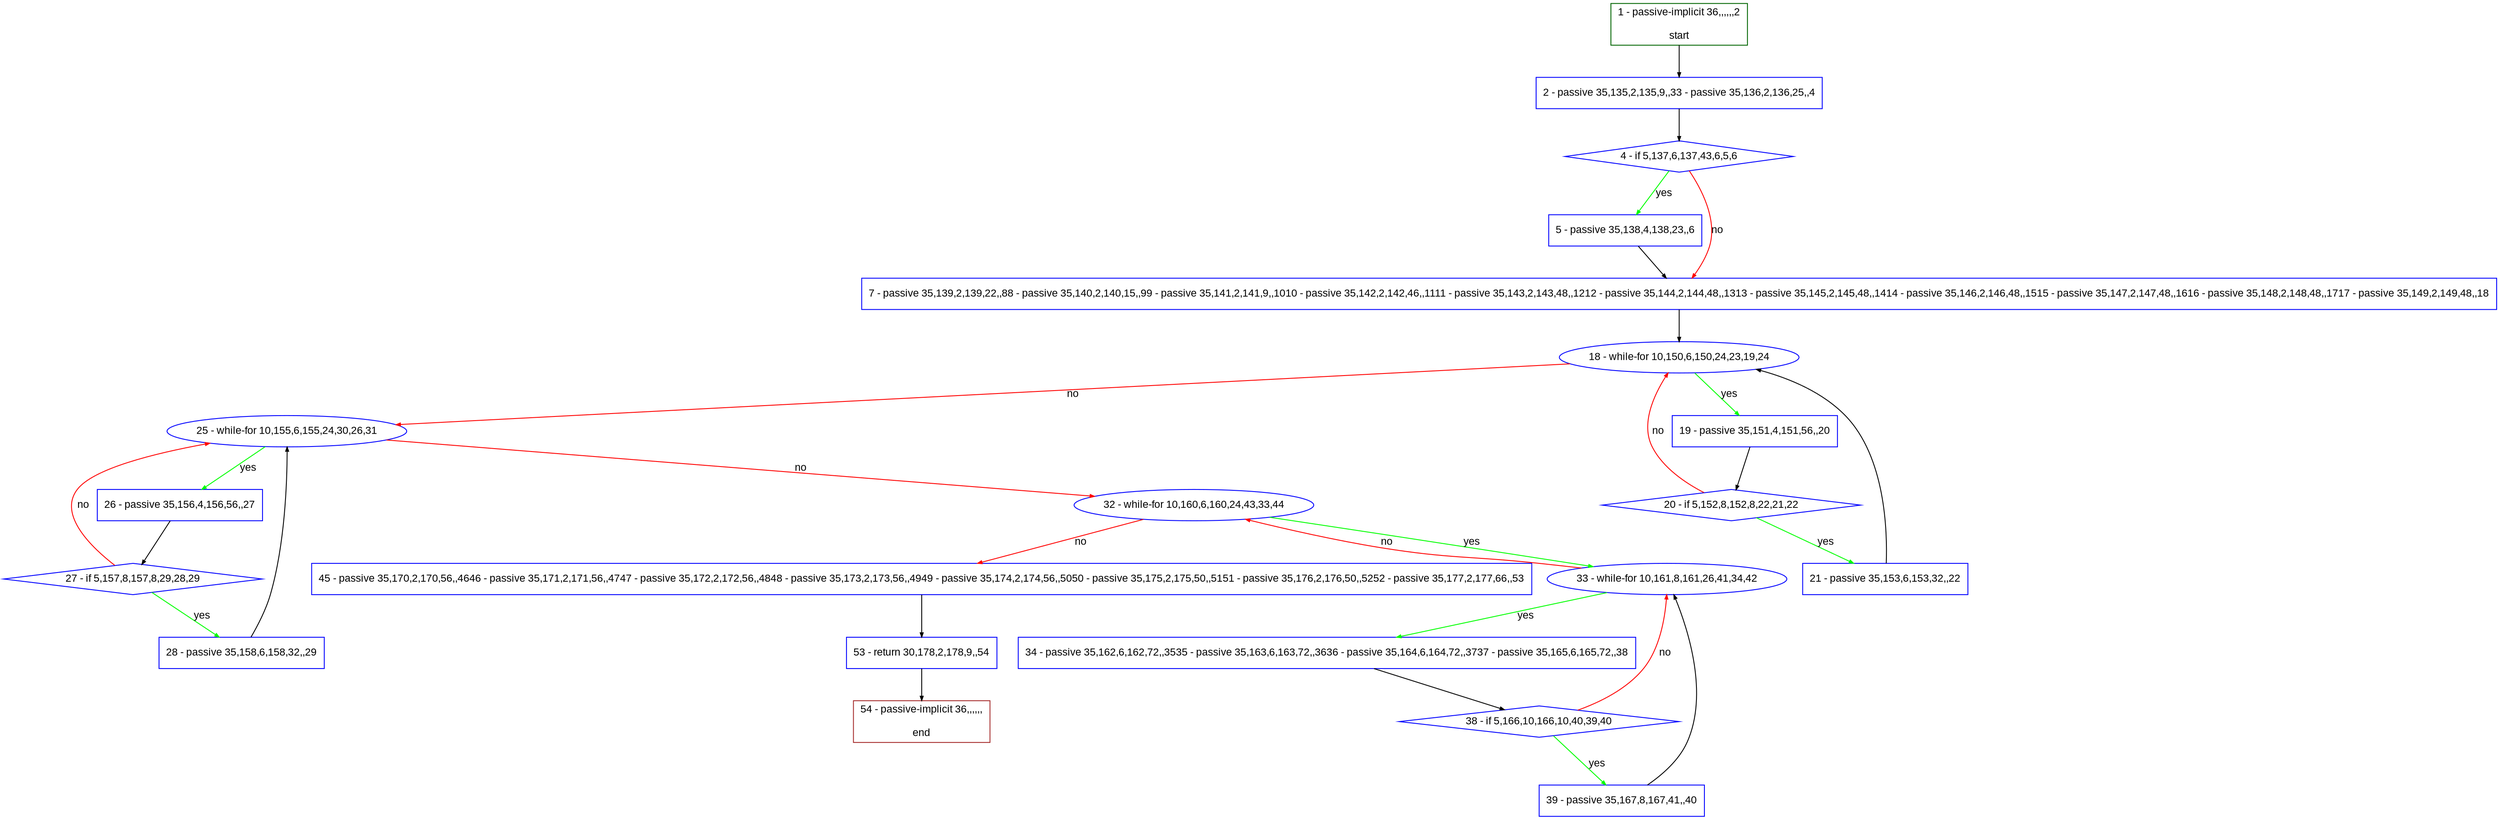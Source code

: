 digraph "" {
  graph [pack="true", label="", fontsize="12", packmode="clust", fontname="Arial", fillcolor="#FFFFCC", bgcolor="white", style="rounded,filled", compound="true"];
  node [node_initialized="no", label="", color="grey", fontsize="12", fillcolor="white", fontname="Arial", style="filled", shape="rectangle", compound="true", fixedsize="false"];
  edge [fontcolor="black", arrowhead="normal", arrowtail="none", arrowsize="0.5", ltail="", label="", color="black", fontsize="12", lhead="", fontname="Arial", dir="forward", compound="true"];
  __N1 [label="2 - passive 35,135,2,135,9,,33 - passive 35,136,2,136,25,,4", color="#0000ff", fillcolor="#ffffff", style="filled", shape="box"];
  __N2 [label="1 - passive-implicit 36,,,,,,2\n\nstart", color="#006400", fillcolor="#ffffff", style="filled", shape="box"];
  __N3 [label="4 - if 5,137,6,137,43,6,5,6", color="#0000ff", fillcolor="#ffffff", style="filled", shape="diamond"];
  __N4 [label="5 - passive 35,138,4,138,23,,6", color="#0000ff", fillcolor="#ffffff", style="filled", shape="box"];
  __N5 [label="7 - passive 35,139,2,139,22,,88 - passive 35,140,2,140,15,,99 - passive 35,141,2,141,9,,1010 - passive 35,142,2,142,46,,1111 - passive 35,143,2,143,48,,1212 - passive 35,144,2,144,48,,1313 - passive 35,145,2,145,48,,1414 - passive 35,146,2,146,48,,1515 - passive 35,147,2,147,48,,1616 - passive 35,148,2,148,48,,1717 - passive 35,149,2,149,48,,18", color="#0000ff", fillcolor="#ffffff", style="filled", shape="box"];
  __N6 [label="18 - while-for 10,150,6,150,24,23,19,24", color="#0000ff", fillcolor="#ffffff", style="filled", shape="oval"];
  __N7 [label="19 - passive 35,151,4,151,56,,20", color="#0000ff", fillcolor="#ffffff", style="filled", shape="box"];
  __N8 [label="25 - while-for 10,155,6,155,24,30,26,31", color="#0000ff", fillcolor="#ffffff", style="filled", shape="oval"];
  __N9 [label="20 - if 5,152,8,152,8,22,21,22", color="#0000ff", fillcolor="#ffffff", style="filled", shape="diamond"];
  __N10 [label="21 - passive 35,153,6,153,32,,22", color="#0000ff", fillcolor="#ffffff", style="filled", shape="box"];
  __N11 [label="26 - passive 35,156,4,156,56,,27", color="#0000ff", fillcolor="#ffffff", style="filled", shape="box"];
  __N12 [label="32 - while-for 10,160,6,160,24,43,33,44", color="#0000ff", fillcolor="#ffffff", style="filled", shape="oval"];
  __N13 [label="27 - if 5,157,8,157,8,29,28,29", color="#0000ff", fillcolor="#ffffff", style="filled", shape="diamond"];
  __N14 [label="28 - passive 35,158,6,158,32,,29", color="#0000ff", fillcolor="#ffffff", style="filled", shape="box"];
  __N15 [label="33 - while-for 10,161,8,161,26,41,34,42", color="#0000ff", fillcolor="#ffffff", style="filled", shape="oval"];
  __N16 [label="45 - passive 35,170,2,170,56,,4646 - passive 35,171,2,171,56,,4747 - passive 35,172,2,172,56,,4848 - passive 35,173,2,173,56,,4949 - passive 35,174,2,174,56,,5050 - passive 35,175,2,175,50,,5151 - passive 35,176,2,176,50,,5252 - passive 35,177,2,177,66,,53", color="#0000ff", fillcolor="#ffffff", style="filled", shape="box"];
  __N17 [label="34 - passive 35,162,6,162,72,,3535 - passive 35,163,6,163,72,,3636 - passive 35,164,6,164,72,,3737 - passive 35,165,6,165,72,,38", color="#0000ff", fillcolor="#ffffff", style="filled", shape="box"];
  __N18 [label="38 - if 5,166,10,166,10,40,39,40", color="#0000ff", fillcolor="#ffffff", style="filled", shape="diamond"];
  __N19 [label="39 - passive 35,167,8,167,41,,40", color="#0000ff", fillcolor="#ffffff", style="filled", shape="box"];
  __N20 [label="53 - return 30,178,2,178,9,,54", color="#0000ff", fillcolor="#ffffff", style="filled", shape="box"];
  __N21 [label="54 - passive-implicit 36,,,,,,\n\nend", color="#a52a2a", fillcolor="#ffffff", style="filled", shape="box"];
  __N2 -> __N1 [arrowhead="normal", arrowtail="none", color="#000000", label="", dir="forward"];
  __N1 -> __N3 [arrowhead="normal", arrowtail="none", color="#000000", label="", dir="forward"];
  __N3 -> __N4 [arrowhead="normal", arrowtail="none", color="#00ff00", label="yes", dir="forward"];
  __N3 -> __N5 [arrowhead="normal", arrowtail="none", color="#ff0000", label="no", dir="forward"];
  __N4 -> __N5 [arrowhead="normal", arrowtail="none", color="#000000", label="", dir="forward"];
  __N5 -> __N6 [arrowhead="normal", arrowtail="none", color="#000000", label="", dir="forward"];
  __N6 -> __N7 [arrowhead="normal", arrowtail="none", color="#00ff00", label="yes", dir="forward"];
  __N6 -> __N8 [arrowhead="normal", arrowtail="none", color="#ff0000", label="no", dir="forward"];
  __N7 -> __N9 [arrowhead="normal", arrowtail="none", color="#000000", label="", dir="forward"];
  __N9 -> __N6 [arrowhead="normal", arrowtail="none", color="#ff0000", label="no", dir="forward"];
  __N9 -> __N10 [arrowhead="normal", arrowtail="none", color="#00ff00", label="yes", dir="forward"];
  __N10 -> __N6 [arrowhead="normal", arrowtail="none", color="#000000", label="", dir="forward"];
  __N8 -> __N11 [arrowhead="normal", arrowtail="none", color="#00ff00", label="yes", dir="forward"];
  __N8 -> __N12 [arrowhead="normal", arrowtail="none", color="#ff0000", label="no", dir="forward"];
  __N11 -> __N13 [arrowhead="normal", arrowtail="none", color="#000000", label="", dir="forward"];
  __N13 -> __N8 [arrowhead="normal", arrowtail="none", color="#ff0000", label="no", dir="forward"];
  __N13 -> __N14 [arrowhead="normal", arrowtail="none", color="#00ff00", label="yes", dir="forward"];
  __N14 -> __N8 [arrowhead="normal", arrowtail="none", color="#000000", label="", dir="forward"];
  __N12 -> __N15 [arrowhead="normal", arrowtail="none", color="#00ff00", label="yes", dir="forward"];
  __N15 -> __N12 [arrowhead="normal", arrowtail="none", color="#ff0000", label="no", dir="forward"];
  __N12 -> __N16 [arrowhead="normal", arrowtail="none", color="#ff0000", label="no", dir="forward"];
  __N15 -> __N17 [arrowhead="normal", arrowtail="none", color="#00ff00", label="yes", dir="forward"];
  __N17 -> __N18 [arrowhead="normal", arrowtail="none", color="#000000", label="", dir="forward"];
  __N18 -> __N15 [arrowhead="normal", arrowtail="none", color="#ff0000", label="no", dir="forward"];
  __N18 -> __N19 [arrowhead="normal", arrowtail="none", color="#00ff00", label="yes", dir="forward"];
  __N19 -> __N15 [arrowhead="normal", arrowtail="none", color="#000000", label="", dir="forward"];
  __N16 -> __N20 [arrowhead="normal", arrowtail="none", color="#000000", label="", dir="forward"];
  __N20 -> __N21 [arrowhead="normal", arrowtail="none", color="#000000", label="", dir="forward"];
}
